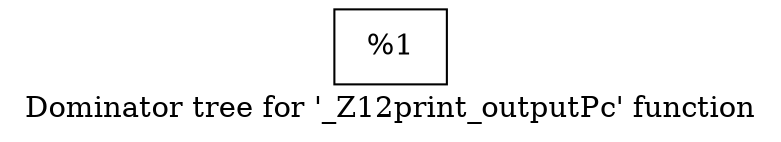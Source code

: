 digraph "Dominator tree for '_Z12print_outputPc' function" {
	label="Dominator tree for '_Z12print_outputPc' function";

	Node0x1d18980 [shape=record,label="{%1}"];
}
